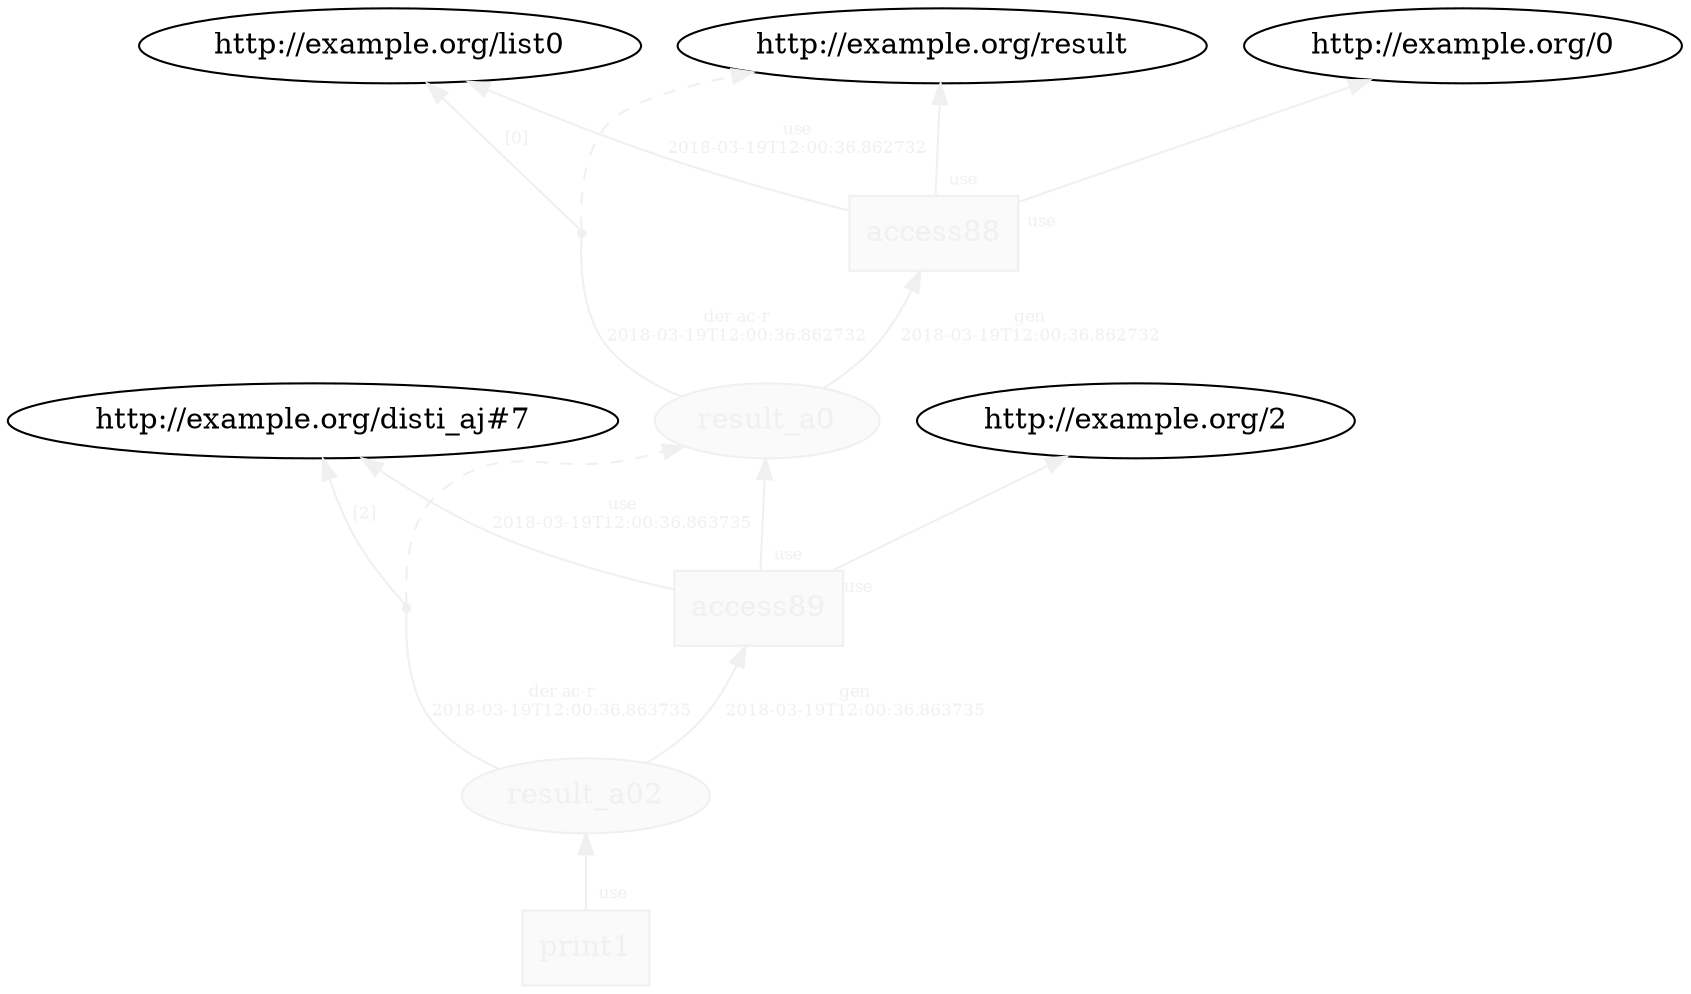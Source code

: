 digraph "PROV" { size="16,12"; rankdir="BT";
"http://example.org/result_a0" [fillcolor="#FAFAFA",color="#F0F0F0",style="filled",fontcolor="#F0F0F0",label="result_a0",URL="http://example.org/result_a0"]
"http://example.org/access88" [fillcolor="#FAFAFA",color="#F0F0F0",shape="polygon",sides="4",style="filled",fontcolor="#F0F0F0",label="access88",URL="http://example.org/access88"]
"bn0" [shape="point",label="",fontcolor="#F0F0F0",color="#F0F0F0"]
"http://example.org/result_a0" -> "bn0" [fontsize="8",distance="1.5",angle="60.0",rotation="20",label="der ac-r
2018-03-19T12:00:36.862732",arrowhead="none",fontcolor="#F0F0F0",color="#F0F0F0"]
"bn0" -> "http://example.org/result" [style="dashed",fontcolor="#F0F0F0",color="#F0F0F0"]
"bn0" -> "http://example.org/list0" [fontsize="8",distance="1.5",angle="60.0",rotation="20",label="[0]",fontcolor="#F0F0F0",color="#F0F0F0"]
"http://example.org/access88" -> "http://example.org/result" [labelfontsize="8",labeldistance="1.5",labelangle="60.0",rotation="20",taillabel="use",fontcolor="#F0F0F0",color="#F0F0F0"]
"http://example.org/access88" -> "http://example.org/0" [labelfontsize="8",labeldistance="1.5",labelangle="60.0",rotation="20",taillabel="use",fontcolor="#F0F0F0",color="#F0F0F0"]
"http://example.org/result_a02" [fillcolor="#FAFAFA",color="#F0F0F0",style="filled",fontcolor="#F0F0F0",label="result_a02",URL="http://example.org/result_a02"]
"http://example.org/access89" [fillcolor="#FAFAFA",color="#F0F0F0",shape="polygon",sides="4",style="filled",fontcolor="#F0F0F0",label="access89",URL="http://example.org/access89"]
"bn1" [shape="point",label="",fontcolor="#F0F0F0",color="#F0F0F0"]
"http://example.org/result_a02" -> "bn1" [fontsize="8",distance="1.5",angle="60.0",rotation="20",label="der ac-r
2018-03-19T12:00:36.863735",arrowhead="none",fontcolor="#F0F0F0",color="#F0F0F0"]
"bn1" -> "http://example.org/result_a0" [style="dashed",fontcolor="#F0F0F0",color="#F0F0F0"]
"bn1" -> "http://example.org/disti_aj#7" [fontsize="8",distance="1.5",angle="60.0",rotation="20",label="[2]",fontcolor="#F0F0F0",color="#F0F0F0"]
"http://example.org/access89" -> "http://example.org/result_a0" [labelfontsize="8",labeldistance="1.5",labelangle="60.0",rotation="20",taillabel="use",fontcolor="#F0F0F0",color="#F0F0F0"]
"http://example.org/access89" -> "http://example.org/2" [labelfontsize="8",labeldistance="1.5",labelangle="60.0",rotation="20",taillabel="use",fontcolor="#F0F0F0",color="#F0F0F0"]
"http://example.org/print1" [fillcolor="#FAFAFA",color="#F0F0F0",shape="polygon",sides="4",style="filled",fontcolor="#F0F0F0",label="print1",URL="http://example.org/print1"]
"http://example.org/print1" -> "http://example.org/result_a02" [labelfontsize="8",labeldistance="1.5",labelangle="60.0",rotation="20",taillabel="use",fontcolor="#F0F0F0",color="#F0F0F0"]
"http://example.org/access88" -> "http://example.org/list0" [fontsize="8",distance="1.5",angle="60.0",rotation="20",label="use
2018-03-19T12:00:36.862732",fontcolor="#F0F0F0",color="#F0F0F0"]
"http://example.org/access89" -> "http://example.org/disti_aj#7" [fontsize="8",distance="1.5",angle="60.0",rotation="20",label="use
2018-03-19T12:00:36.863735",fontcolor="#F0F0F0",color="#F0F0F0"]
"http://example.org/result_a02" -> "http://example.org/access89" [fontsize="8",distance="1.5",angle="60.0",rotation="20",label="gen
2018-03-19T12:00:36.863735",fontcolor="#F0F0F0",color="#F0F0F0"]
"http://example.org/result_a0" -> "http://example.org/access88" [fontsize="8",distance="1.5",angle="60.0",rotation="20",label="gen
2018-03-19T12:00:36.862732",fontcolor="#F0F0F0",color="#F0F0F0"]
}